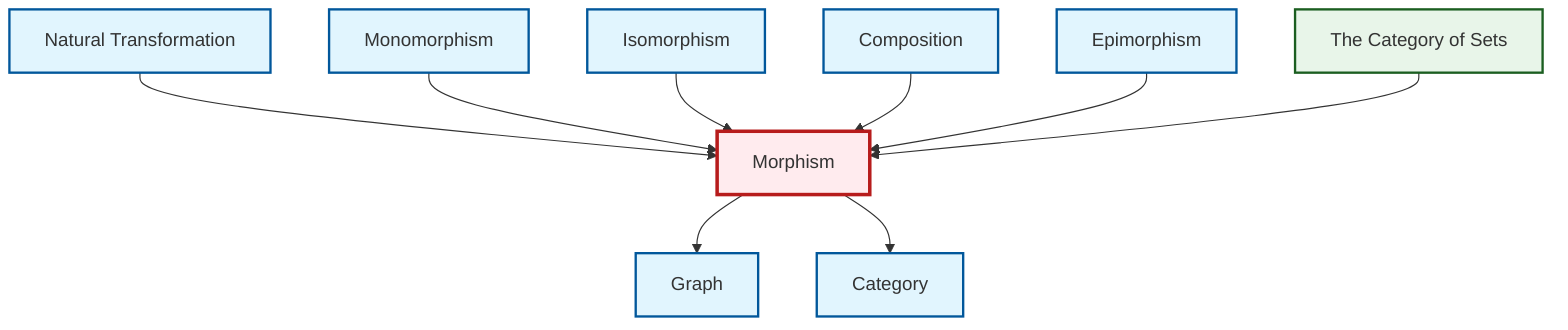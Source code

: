 graph TD
    classDef definition fill:#e1f5fe,stroke:#01579b,stroke-width:2px
    classDef theorem fill:#f3e5f5,stroke:#4a148c,stroke-width:2px
    classDef axiom fill:#fff3e0,stroke:#e65100,stroke-width:2px
    classDef example fill:#e8f5e9,stroke:#1b5e20,stroke-width:2px
    classDef current fill:#ffebee,stroke:#b71c1c,stroke-width:3px
    def-category["Category"]:::definition
    def-monomorphism["Monomorphism"]:::definition
    def-natural-transformation["Natural Transformation"]:::definition
    def-epimorphism["Epimorphism"]:::definition
    def-graph["Graph"]:::definition
    def-composition["Composition"]:::definition
    def-morphism["Morphism"]:::definition
    def-isomorphism["Isomorphism"]:::definition
    ex-set-category["The Category of Sets"]:::example
    def-natural-transformation --> def-morphism
    def-monomorphism --> def-morphism
    def-isomorphism --> def-morphism
    def-composition --> def-morphism
    def-epimorphism --> def-morphism
    def-morphism --> def-graph
    ex-set-category --> def-morphism
    def-morphism --> def-category
    class def-morphism current